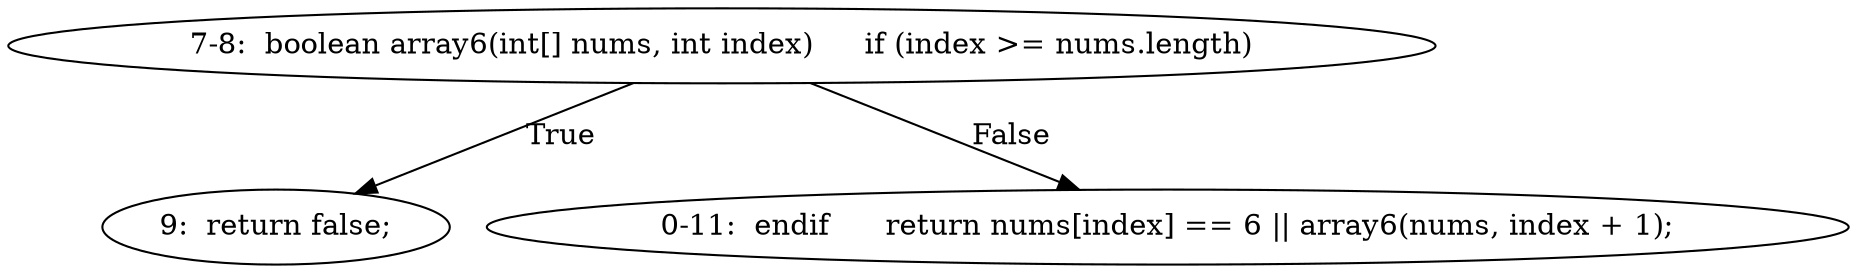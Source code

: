 digraph result_test { 
// graph-vertices
  a1  [label="7-8:  boolean array6(int[] nums, int index)	if (index >= nums.length)"]; 
  2  [label="9:  return false;"]; 
  a2  [label="0-11:  endif	return nums[index] == 6 || array6(nums, index + 1);"]; 
// graph-edges
  a1 -> 2  [label="True"]; 
  a1 -> a2  [label="False"]; 
}